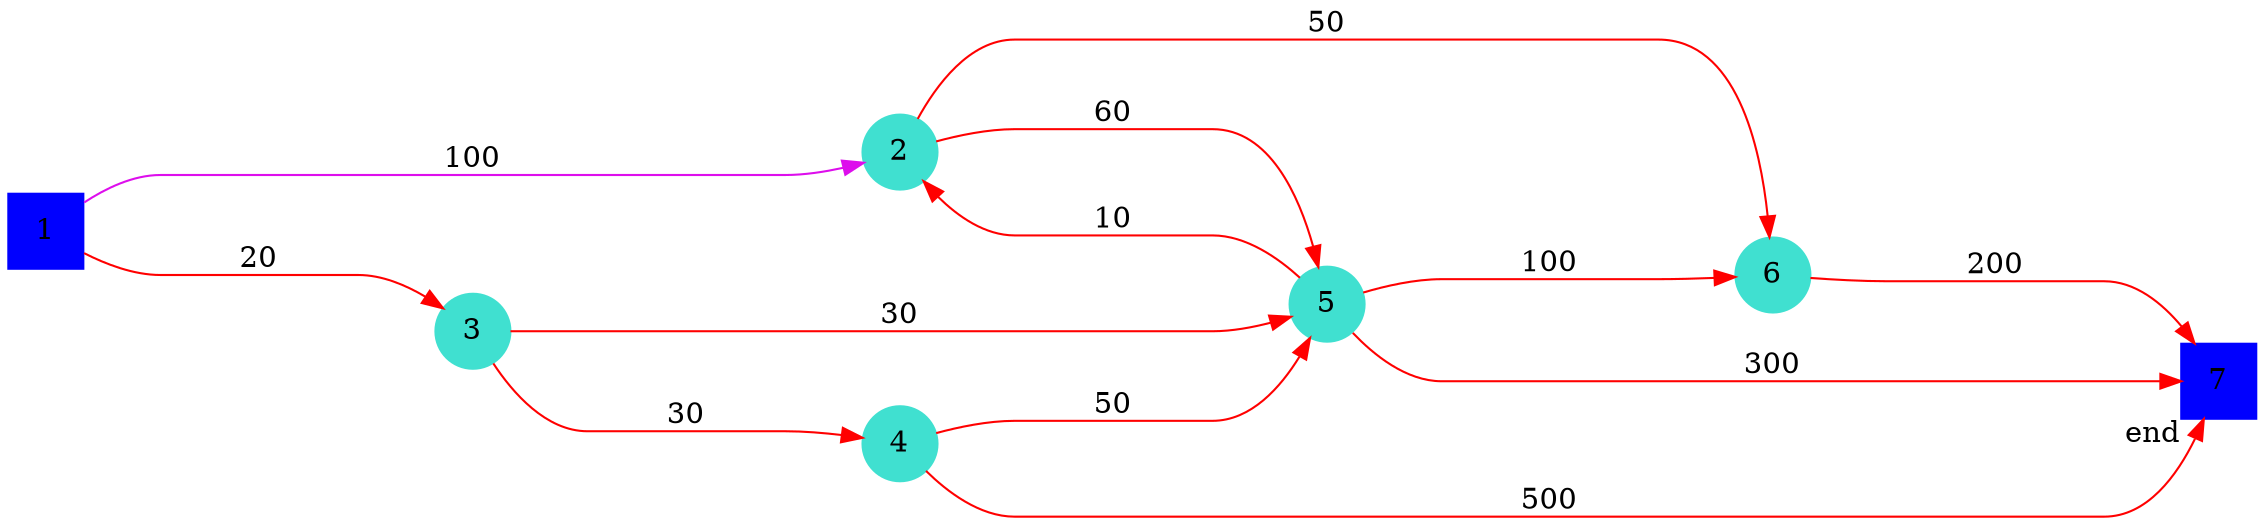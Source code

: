 digraph flight
{
	node [color="#40e0d0", shape=circle, style=filled]
	edge [color=red, minlen=4, penwidth=1]
	rankdir = LR
	1[color=blue, shape=square, xlable="start"]
	7[color=blue, shape=square, xlabel="end"]
	1 -> 2 [label="100", color="#DD0EEC"];
	1 -> 3 [label="20"]; 
	2 -> 6 [label="50"];
	2 -> 5 [label="60"];
	3 -> 5 [label="30"];
	3 -> 4 [label="30"];
	4 -> 5 [label="50"];
	5 -> 2[label="10"]
	4 -> 7 [label="500"];
	5 -> 6 [label="100"];
	5 -> 7 [label="300"];
	6 -> 7 [label="200"]; 


}
